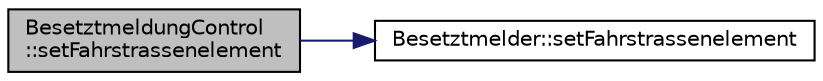 digraph "BesetztmeldungControl::setFahrstrassenelement"
{
 // LATEX_PDF_SIZE
  edge [fontname="Helvetica",fontsize="10",labelfontname="Helvetica",labelfontsize="10"];
  node [fontname="Helvetica",fontsize="10",shape=record];
  rankdir="LR";
  Node1 [label="BesetztmeldungControl\l::setFahrstrassenelement",height=0.2,width=0.4,color="black", fillcolor="grey75", style="filled", fontcolor="black",tooltip=" "];
  Node1 -> Node2 [color="midnightblue",fontsize="10",style="solid",fontname="Helvetica"];
  Node2 [label="Besetztmelder::setFahrstrassenelement",height=0.2,width=0.4,color="black", fillcolor="white", style="filled",URL="$class_besetztmelder.html#ac9cf6e776fe5be24d8a38d016be804a6",tooltip=" "];
}
